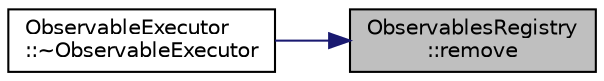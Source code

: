 digraph "ObservablesRegistry::remove"
{
 // LATEX_PDF_SIZE
  edge [fontname="Helvetica",fontsize="10",labelfontname="Helvetica",labelfontsize="10"];
  node [fontname="Helvetica",fontsize="10",shape=record];
  rankdir="RL";
  Node1 [label="ObservablesRegistry\l::remove",height=0.2,width=0.4,color="black", fillcolor="grey75", style="filled", fontcolor="black",tooltip=" "];
  Node1 -> Node2 [dir="back",color="midnightblue",fontsize="10",style="solid",fontname="Helvetica"];
  Node2 [label="ObservableExecutor\l::~ObservableExecutor",height=0.2,width=0.4,color="black", fillcolor="white", style="filled",URL="$class_observable_executor.html#ab7f0c1e91810be7e8ec8861997dba0fb",tooltip=" "];
}
